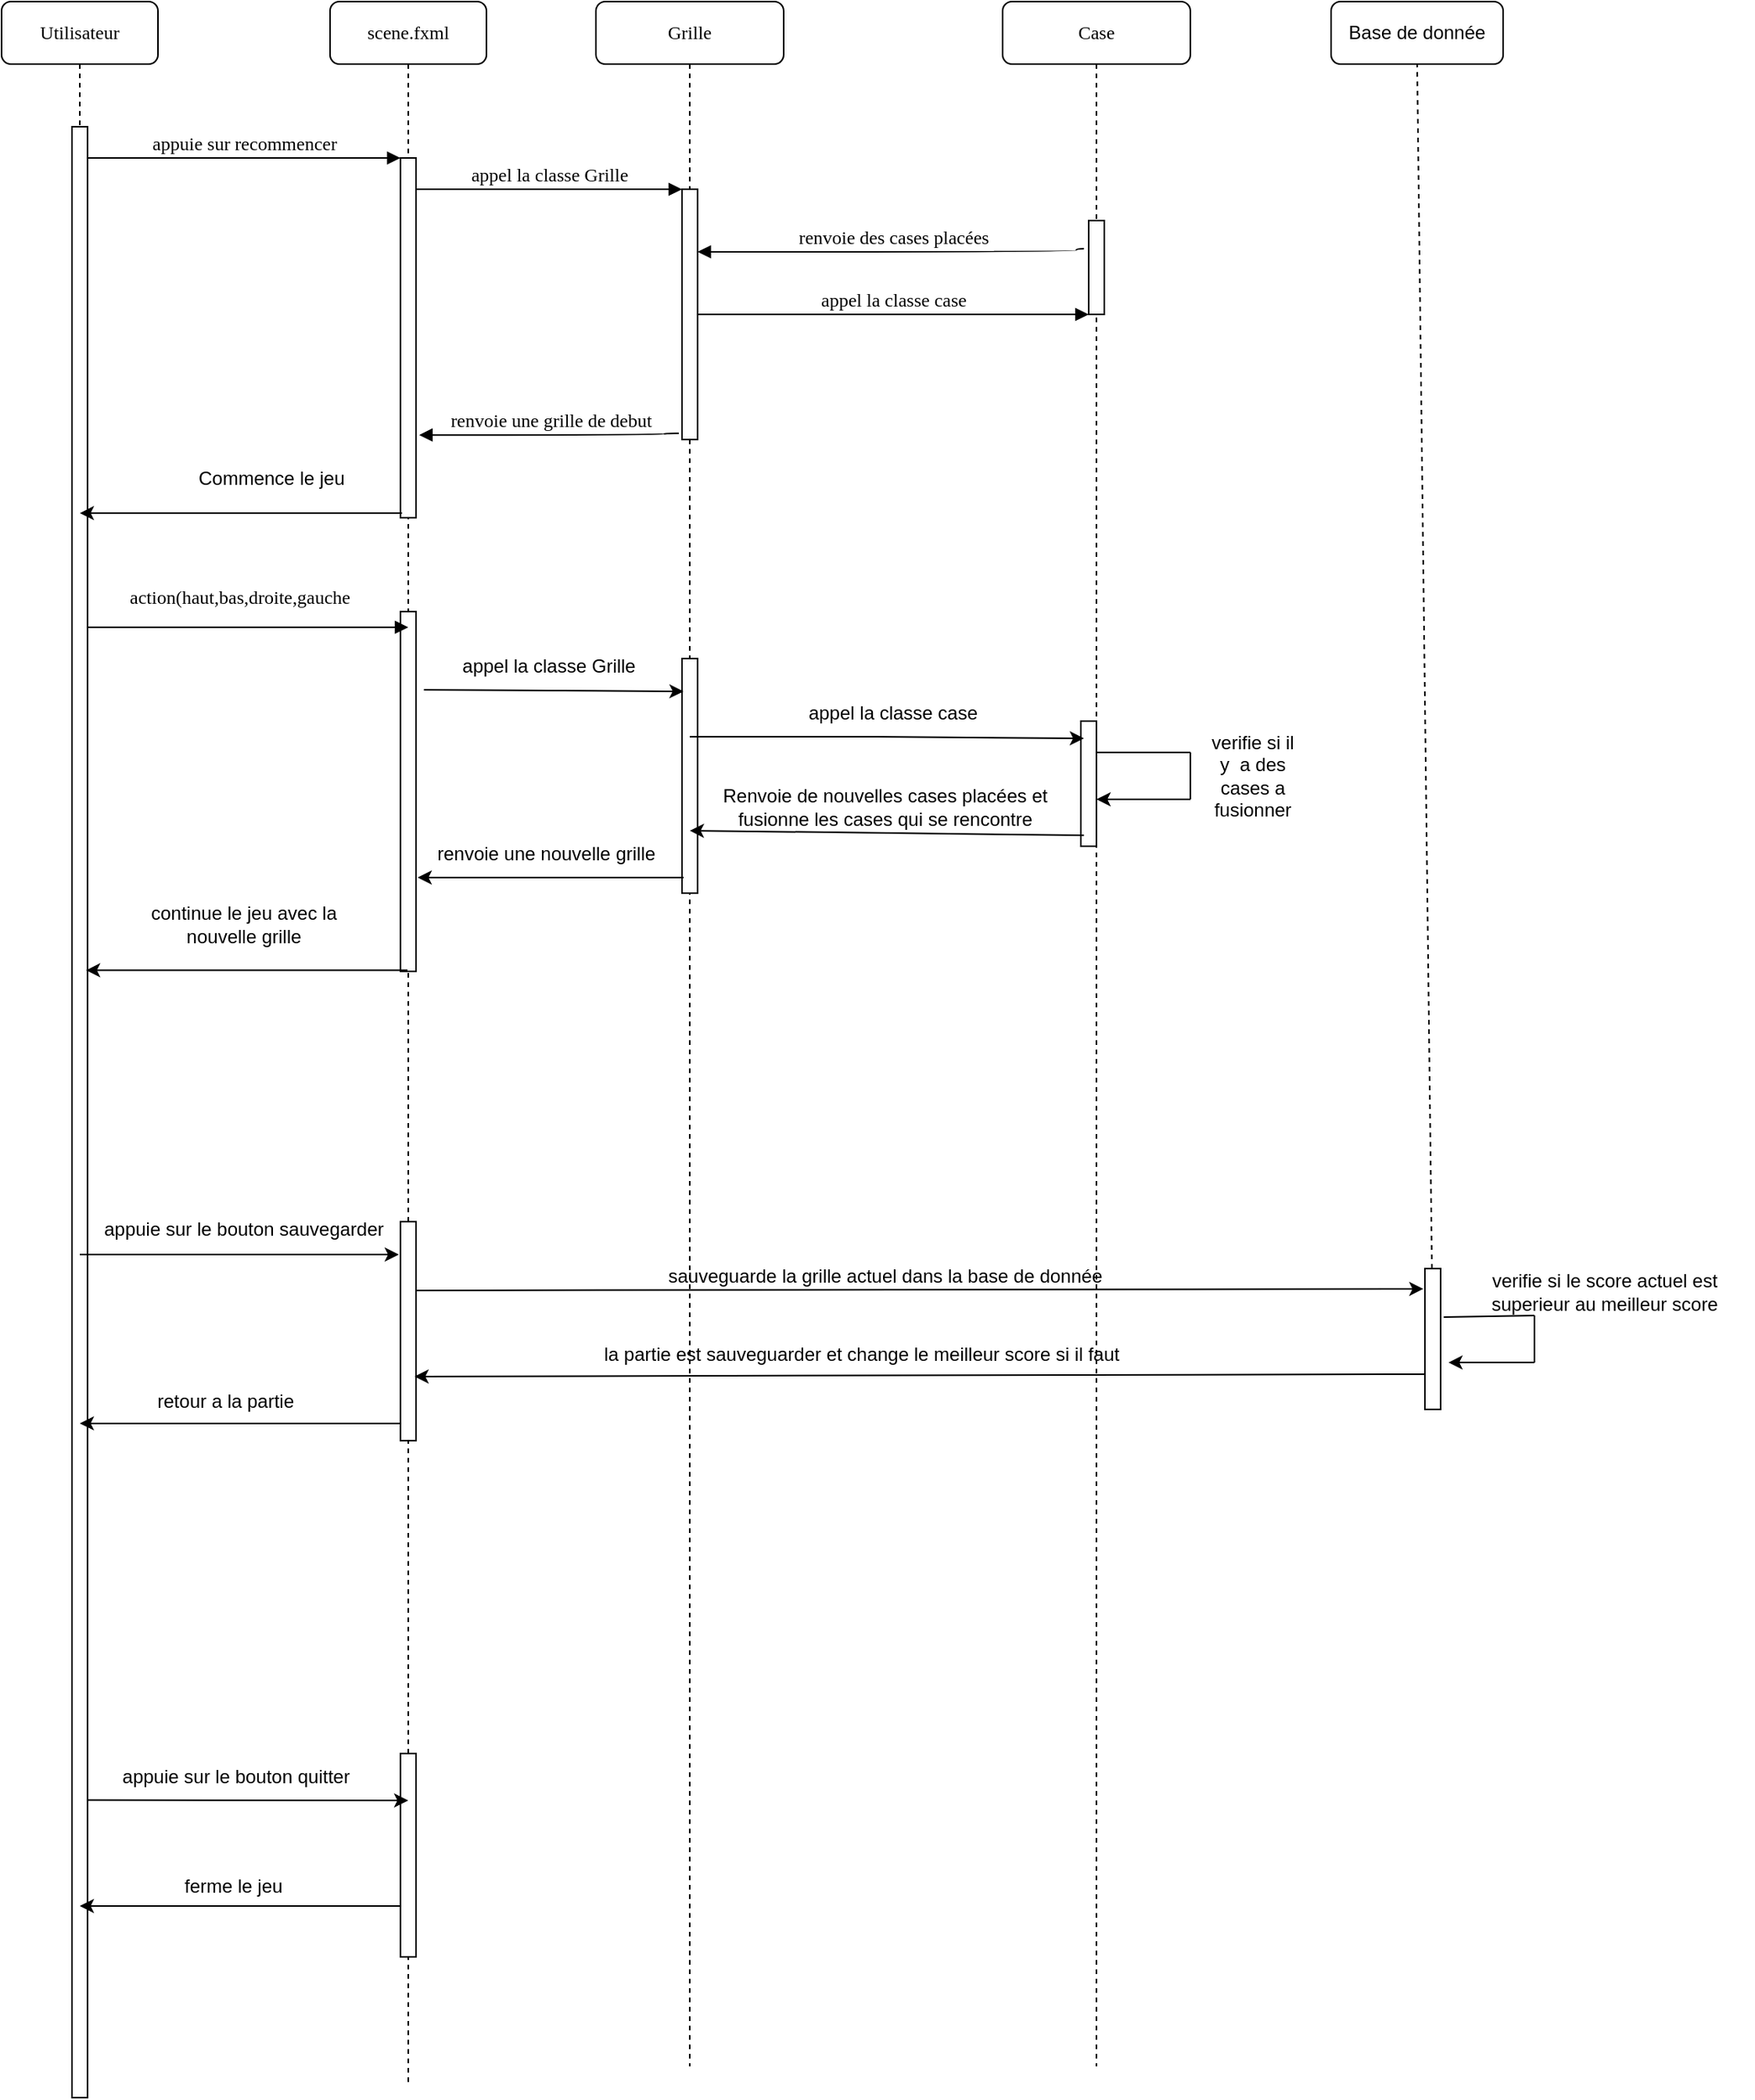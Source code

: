 <mxfile version="20.7.3" type="device"><diagram name="Page-1" id="13e1069c-82ec-6db2-03f1-153e76fe0fe0"><mxGraphModel dx="1246" dy="802" grid="1" gridSize="10" guides="1" tooltips="1" connect="1" arrows="1" fold="1" page="1" pageScale="1" pageWidth="1100" pageHeight="850" background="none" math="0" shadow="0"><root><mxCell id="0"/><mxCell id="1" parent="0"/><mxCell id="7baba1c4bc27f4b0-2" value="&lt;font style=&quot;vertical-align: inherit;&quot;&gt;&lt;font style=&quot;vertical-align: inherit;&quot;&gt;scene.fxml&lt;/font&gt;&lt;/font&gt;" style="shape=umlLifeline;perimeter=lifelinePerimeter;whiteSpace=wrap;html=1;container=1;collapsible=0;recursiveResize=0;outlineConnect=0;rounded=1;shadow=0;comic=0;labelBackgroundColor=none;strokeWidth=1;fontFamily=Verdana;fontSize=12;align=center;" parent="1" vertex="1"><mxGeometry x="270" y="80" width="100" height="620" as="geometry"/></mxCell><mxCell id="7baba1c4bc27f4b0-10" value="" style="html=1;points=[];perimeter=orthogonalPerimeter;rounded=0;shadow=0;comic=0;labelBackgroundColor=none;strokeWidth=1;fontFamily=Verdana;fontSize=12;align=center;" parent="7baba1c4bc27f4b0-2" vertex="1"><mxGeometry x="45" y="100" width="10" height="230" as="geometry"/></mxCell><mxCell id="7baba1c4bc27f4b0-22" value="" style="html=1;points=[];perimeter=orthogonalPerimeter;rounded=0;shadow=0;comic=0;labelBackgroundColor=none;strokeWidth=1;fontFamily=Verdana;fontSize=12;align=center;" parent="7baba1c4bc27f4b0-2" vertex="1"><mxGeometry x="45" y="390" width="10" height="230" as="geometry"/></mxCell><mxCell id="7baba1c4bc27f4b0-3" value="&lt;font style=&quot;vertical-align: inherit;&quot;&gt;&lt;font style=&quot;vertical-align: inherit;&quot;&gt;&lt;font style=&quot;vertical-align: inherit;&quot;&gt;&lt;font style=&quot;vertical-align: inherit;&quot;&gt;Grille&lt;/font&gt;&lt;/font&gt;&lt;/font&gt;&lt;/font&gt;" style="shape=umlLifeline;perimeter=lifelinePerimeter;whiteSpace=wrap;html=1;container=1;collapsible=0;recursiveResize=0;outlineConnect=0;rounded=1;shadow=0;comic=0;labelBackgroundColor=none;strokeWidth=1;fontFamily=Verdana;fontSize=12;align=center;" parent="1" vertex="1"><mxGeometry x="440" y="80" width="120" height="1320" as="geometry"/></mxCell><mxCell id="7baba1c4bc27f4b0-13" value="" style="html=1;points=[];perimeter=orthogonalPerimeter;rounded=0;shadow=0;comic=0;labelBackgroundColor=none;strokeWidth=1;fontFamily=Verdana;fontSize=12;align=center;" parent="7baba1c4bc27f4b0-3" vertex="1"><mxGeometry x="55" y="120" width="10" height="160" as="geometry"/></mxCell><mxCell id="zarb5TzSjqte52p4dzbS-1" value="" style="rounded=0;whiteSpace=wrap;html=1;" vertex="1" parent="7baba1c4bc27f4b0-3"><mxGeometry x="55" y="420" width="10" height="150" as="geometry"/></mxCell><mxCell id="7baba1c4bc27f4b0-4" value="&lt;font style=&quot;vertical-align: inherit;&quot;&gt;&lt;font style=&quot;vertical-align: inherit;&quot;&gt;Case&lt;/font&gt;&lt;/font&gt;" style="shape=umlLifeline;perimeter=lifelinePerimeter;whiteSpace=wrap;html=1;container=1;collapsible=0;recursiveResize=0;outlineConnect=0;rounded=1;shadow=0;comic=0;labelBackgroundColor=none;strokeWidth=1;fontFamily=Verdana;fontSize=12;align=center;" parent="1" vertex="1"><mxGeometry x="700" y="80" width="120" height="1320" as="geometry"/></mxCell><mxCell id="7baba1c4bc27f4b0-16" value="" style="html=1;points=[];perimeter=orthogonalPerimeter;rounded=0;shadow=0;comic=0;labelBackgroundColor=none;strokeWidth=1;fontFamily=Verdana;fontSize=12;align=center;" parent="7baba1c4bc27f4b0-4" vertex="1"><mxGeometry x="55" y="140" width="10" height="60" as="geometry"/></mxCell><mxCell id="zarb5TzSjqte52p4dzbS-4" value="" style="rounded=0;whiteSpace=wrap;html=1;" vertex="1" parent="7baba1c4bc27f4b0-4"><mxGeometry x="50" y="460" width="10" height="80" as="geometry"/></mxCell><mxCell id="7baba1c4bc27f4b0-8" value="&lt;font style=&quot;vertical-align: inherit;&quot;&gt;&lt;font style=&quot;vertical-align: inherit;&quot;&gt;Utilisateur&lt;/font&gt;&lt;/font&gt;" style="shape=umlLifeline;perimeter=lifelinePerimeter;whiteSpace=wrap;html=1;container=1;collapsible=0;recursiveResize=0;outlineConnect=0;rounded=1;shadow=0;comic=0;labelBackgroundColor=none;strokeWidth=1;fontFamily=Verdana;fontSize=12;align=center;" parent="1" vertex="1"><mxGeometry x="60" y="80" width="100" height="1340" as="geometry"/></mxCell><mxCell id="7baba1c4bc27f4b0-9" value="" style="html=1;points=[];perimeter=orthogonalPerimeter;rounded=0;shadow=0;comic=0;labelBackgroundColor=none;strokeWidth=1;fontFamily=Verdana;fontSize=12;align=center;" parent="7baba1c4bc27f4b0-8" vertex="1"><mxGeometry x="45" y="80" width="10" height="1260" as="geometry"/></mxCell><mxCell id="7baba1c4bc27f4b0-17" value="&lt;font style=&quot;vertical-align: inherit;&quot;&gt;&lt;font style=&quot;vertical-align: inherit;&quot;&gt;&lt;font style=&quot;vertical-align: inherit;&quot;&gt;&lt;font style=&quot;vertical-align: inherit;&quot;&gt;&lt;font style=&quot;vertical-align: inherit;&quot;&gt;&lt;font style=&quot;vertical-align: inherit;&quot;&gt;appel la classe case&lt;/font&gt;&lt;/font&gt;&lt;/font&gt;&lt;/font&gt;&lt;/font&gt;&lt;/font&gt;" style="html=1;verticalAlign=bottom;endArrow=block;labelBackgroundColor=none;fontFamily=Verdana;fontSize=12;edgeStyle=elbowEdgeStyle;elbow=vertical;" parent="1" source="7baba1c4bc27f4b0-13" target="7baba1c4bc27f4b0-16" edge="1"><mxGeometry relative="1" as="geometry"><mxPoint x="510" y="220" as="sourcePoint"/><Array as="points"><mxPoint x="500" y="220"/></Array></mxGeometry></mxCell><mxCell id="7baba1c4bc27f4b0-23" value="action(haut,bas,droite,gauche" style="html=1;verticalAlign=bottom;endArrow=block;labelBackgroundColor=none;fontFamily=Verdana;fontSize=12;" parent="1" source="7baba1c4bc27f4b0-9" edge="1"><mxGeometry x="-0.059" y="10" relative="1" as="geometry"><mxPoint x="510" y="420" as="sourcePoint"/><mxPoint x="320" y="480" as="targetPoint"/><Array as="points"><mxPoint x="230" y="480"/></Array><mxPoint as="offset"/></mxGeometry></mxCell><mxCell id="7baba1c4bc27f4b0-11" value="&lt;font style=&quot;vertical-align: inherit;&quot;&gt;&lt;font style=&quot;vertical-align: inherit;&quot;&gt;appuie sur recommencer&lt;/font&gt;&lt;/font&gt;" style="html=1;verticalAlign=bottom;endArrow=block;entryX=0;entryY=0;labelBackgroundColor=none;fontFamily=Verdana;fontSize=12;edgeStyle=elbowEdgeStyle;elbow=vertical;" parent="1" source="7baba1c4bc27f4b0-9" target="7baba1c4bc27f4b0-10" edge="1"><mxGeometry relative="1" as="geometry"><mxPoint x="220" y="190" as="sourcePoint"/></mxGeometry></mxCell><mxCell id="7baba1c4bc27f4b0-14" value="&lt;font style=&quot;vertical-align: inherit;&quot;&gt;&lt;font style=&quot;vertical-align: inherit;&quot;&gt;&lt;font style=&quot;vertical-align: inherit;&quot;&gt;&lt;font style=&quot;vertical-align: inherit;&quot;&gt;appel la classe Grille&lt;/font&gt;&lt;/font&gt;&lt;/font&gt;&lt;/font&gt;" style="html=1;verticalAlign=bottom;endArrow=block;entryX=0;entryY=0;labelBackgroundColor=none;fontFamily=Verdana;fontSize=12;edgeStyle=elbowEdgeStyle;elbow=vertical;" parent="1" source="7baba1c4bc27f4b0-10" target="7baba1c4bc27f4b0-13" edge="1"><mxGeometry relative="1" as="geometry"><mxPoint x="370" y="200" as="sourcePoint"/></mxGeometry></mxCell><mxCell id="7baba1c4bc27f4b0-36" value="&lt;font style=&quot;vertical-align: inherit;&quot;&gt;&lt;font style=&quot;vertical-align: inherit;&quot;&gt;renvoie une grille de debut&lt;/font&gt;&lt;/font&gt;" style="html=1;verticalAlign=bottom;endArrow=block;labelBackgroundColor=none;fontFamily=Verdana;fontSize=12;elbow=vertical;edgeStyle=orthogonalEdgeStyle;curved=1;exitX=-0.2;exitY=0.975;exitDx=0;exitDy=0;exitPerimeter=0;entryX=1.2;entryY=0.77;entryDx=0;entryDy=0;entryPerimeter=0;" parent="1" source="7baba1c4bc27f4b0-13" target="7baba1c4bc27f4b0-10" edge="1"><mxGeometry relative="1" as="geometry"><mxPoint x="610.66" y="349.91" as="sourcePoint"/><mxPoint x="330" y="350" as="targetPoint"/><Array as="points"><mxPoint x="483" y="357"/></Array></mxGeometry></mxCell><mxCell id="7baba1c4bc27f4b0-35" value="&lt;font style=&quot;vertical-align: inherit;&quot;&gt;&lt;font style=&quot;vertical-align: inherit;&quot;&gt;&lt;font style=&quot;vertical-align: inherit;&quot;&gt;&lt;font style=&quot;vertical-align: inherit;&quot;&gt;&lt;font style=&quot;vertical-align: inherit;&quot;&gt;&lt;font style=&quot;vertical-align: inherit;&quot;&gt;&lt;font style=&quot;vertical-align: inherit;&quot;&gt;&lt;font style=&quot;vertical-align: inherit;&quot;&gt;renvoie des cases placées&lt;/font&gt;&lt;/font&gt;&lt;/font&gt;&lt;/font&gt;&lt;/font&gt;&lt;/font&gt;&lt;/font&gt;&lt;/font&gt;" style="html=1;verticalAlign=bottom;endArrow=block;labelBackgroundColor=none;fontFamily=Verdana;fontSize=12;elbow=vertical;edgeStyle=orthogonalEdgeStyle;curved=1;exitX=-0.3;exitY=0.3;exitDx=0;exitDy=0;exitPerimeter=0;" parent="1" source="7baba1c4bc27f4b0-16" edge="1" target="7baba1c4bc27f4b0-13"><mxGeometry relative="1" as="geometry"><mxPoint x="710" y="274" as="sourcePoint"/><mxPoint x="490" y="270" as="targetPoint"/><Array as="points"><mxPoint x="747" y="240"/></Array></mxGeometry></mxCell><mxCell id="mn2kdCZmECDzu3n6K4b4-1" value="" style="endArrow=classic;html=1;rounded=0;exitX=0.1;exitY=0.987;exitDx=0;exitDy=0;exitPerimeter=0;" parent="1" source="7baba1c4bc27f4b0-10" target="7baba1c4bc27f4b0-8" edge="1"><mxGeometry width="50" height="50" relative="1" as="geometry"><mxPoint x="520" y="300" as="sourcePoint"/><mxPoint x="570" y="250" as="targetPoint"/></mxGeometry></mxCell><mxCell id="mn2kdCZmECDzu3n6K4b4-2" value="&lt;font style=&quot;vertical-align: inherit;&quot;&gt;&lt;font style=&quot;vertical-align: inherit;&quot;&gt;Commence le jeu&lt;/font&gt;&lt;/font&gt;" style="text;strokeColor=none;fillColor=none;align=left;verticalAlign=middle;spacingLeft=4;spacingRight=4;overflow=hidden;points=[[0,0.5],[1,0.5]];portConstraint=eastwest;rotatable=0;whiteSpace=wrap;html=1;" parent="1" vertex="1"><mxGeometry x="180" y="370" width="110" height="30" as="geometry"/></mxCell><mxCell id="zarb5TzSjqte52p4dzbS-2" value="" style="endArrow=classic;html=1;rounded=0;entryX=0.1;entryY=0.14;entryDx=0;entryDy=0;entryPerimeter=0;" edge="1" parent="1" target="zarb5TzSjqte52p4dzbS-1"><mxGeometry width="50" height="50" relative="1" as="geometry"><mxPoint x="330" y="520" as="sourcePoint"/><mxPoint x="490" y="520" as="targetPoint"/></mxGeometry></mxCell><mxCell id="zarb5TzSjqte52p4dzbS-3" value="appel la classe Grille" style="text;strokeColor=none;align=center;fillColor=none;html=1;verticalAlign=middle;whiteSpace=wrap;rounded=0;" vertex="1" parent="1"><mxGeometry x="350" y="490" width="120" height="30" as="geometry"/></mxCell><mxCell id="zarb5TzSjqte52p4dzbS-5" value="" style="endArrow=classic;html=1;rounded=0;entryX=0.2;entryY=0.138;entryDx=0;entryDy=0;entryPerimeter=0;" edge="1" parent="1" source="7baba1c4bc27f4b0-3" target="zarb5TzSjqte52p4dzbS-4"><mxGeometry width="50" height="50" relative="1" as="geometry"><mxPoint x="520" y="420" as="sourcePoint"/><mxPoint x="570" y="370" as="targetPoint"/><Array as="points"><mxPoint x="620" y="550"/></Array></mxGeometry></mxCell><mxCell id="zarb5TzSjqte52p4dzbS-6" value="appel la classe case" style="text;strokeColor=none;align=center;fillColor=none;html=1;verticalAlign=middle;whiteSpace=wrap;rounded=0;" vertex="1" parent="1"><mxGeometry x="570" y="520" width="120" height="30" as="geometry"/></mxCell><mxCell id="zarb5TzSjqte52p4dzbS-7" value="" style="endArrow=classic;html=1;rounded=0;exitX=0.2;exitY=0.913;exitDx=0;exitDy=0;exitPerimeter=0;" edge="1" parent="1" source="zarb5TzSjqte52p4dzbS-4"><mxGeometry width="50" height="50" relative="1" as="geometry"><mxPoint x="520" y="510" as="sourcePoint"/><mxPoint x="500" y="610" as="targetPoint"/><Array as="points"/></mxGeometry></mxCell><mxCell id="zarb5TzSjqte52p4dzbS-8" value="Renvoie de nouvelles cases placées et fusionne les cases qui se rencontre" style="text;strokeColor=none;align=center;fillColor=none;html=1;verticalAlign=middle;whiteSpace=wrap;rounded=0;" vertex="1" parent="1"><mxGeometry x="510" y="580" width="230" height="30" as="geometry"/></mxCell><mxCell id="zarb5TzSjqte52p4dzbS-9" value="" style="endArrow=classic;html=1;rounded=0;entryX=1.1;entryY=0.739;entryDx=0;entryDy=0;entryPerimeter=0;exitX=0.1;exitY=0.933;exitDx=0;exitDy=0;exitPerimeter=0;" edge="1" parent="1" source="zarb5TzSjqte52p4dzbS-1" target="7baba1c4bc27f4b0-22"><mxGeometry width="50" height="50" relative="1" as="geometry"><mxPoint x="520" y="780" as="sourcePoint"/><mxPoint x="570" y="730" as="targetPoint"/></mxGeometry></mxCell><mxCell id="zarb5TzSjqte52p4dzbS-10" value="renvoie une nouvelle grille&amp;nbsp;" style="text;strokeColor=none;align=center;fillColor=none;html=1;verticalAlign=middle;whiteSpace=wrap;rounded=0;" vertex="1" parent="1"><mxGeometry x="335" y="610" width="150" height="30" as="geometry"/></mxCell><mxCell id="zarb5TzSjqte52p4dzbS-12" value="" style="endArrow=classic;html=1;rounded=0;entryX=0.9;entryY=0.428;entryDx=0;entryDy=0;entryPerimeter=0;" edge="1" parent="1" source="7baba1c4bc27f4b0-2" target="7baba1c4bc27f4b0-9"><mxGeometry width="50" height="50" relative="1" as="geometry"><mxPoint x="520" y="300" as="sourcePoint"/><mxPoint x="570" y="250" as="targetPoint"/></mxGeometry></mxCell><mxCell id="zarb5TzSjqte52p4dzbS-13" value="continue le jeu avec la nouvelle grille" style="text;strokeColor=none;align=center;fillColor=none;html=1;verticalAlign=middle;whiteSpace=wrap;rounded=0;" vertex="1" parent="1"><mxGeometry x="140" y="640" width="150" height="60" as="geometry"/></mxCell><mxCell id="zarb5TzSjqte52p4dzbS-14" value="Base de donnée" style="rounded=1;whiteSpace=wrap;html=1;" vertex="1" parent="1"><mxGeometry x="910" y="80" width="110" height="40" as="geometry"/></mxCell><mxCell id="zarb5TzSjqte52p4dzbS-16" value="" style="endArrow=none;dashed=1;html=1;rounded=0;entryX=0.5;entryY=1;entryDx=0;entryDy=0;startArrow=none;" edge="1" parent="1" source="zarb5TzSjqte52p4dzbS-18" target="zarb5TzSjqte52p4dzbS-14"><mxGeometry width="50" height="50" relative="1" as="geometry"><mxPoint x="970" y="680" as="sourcePoint"/><mxPoint x="910" y="230" as="targetPoint"/></mxGeometry></mxCell><mxCell id="zarb5TzSjqte52p4dzbS-18" value="" style="rounded=0;whiteSpace=wrap;html=1;" vertex="1" parent="1"><mxGeometry x="970" y="890" width="10" height="90" as="geometry"/></mxCell><mxCell id="zarb5TzSjqte52p4dzbS-20" value="" style="endArrow=none;dashed=1;html=1;rounded=0;startArrow=none;" edge="1" parent="1" source="zarb5TzSjqte52p4dzbS-21"><mxGeometry width="50" height="50" relative="1" as="geometry"><mxPoint x="320" y="1050" as="sourcePoint"/><mxPoint x="320" y="700" as="targetPoint"/></mxGeometry></mxCell><mxCell id="zarb5TzSjqte52p4dzbS-21" value="" style="rounded=0;whiteSpace=wrap;html=1;" vertex="1" parent="1"><mxGeometry x="315" y="860" width="10" height="140" as="geometry"/></mxCell><mxCell id="zarb5TzSjqte52p4dzbS-22" value="" style="endArrow=none;dashed=1;html=1;rounded=0;startArrow=none;" edge="1" parent="1" source="zarb5TzSjqte52p4dzbS-51" target="zarb5TzSjqte52p4dzbS-21"><mxGeometry width="50" height="50" relative="1" as="geometry"><mxPoint x="320" y="1410" as="sourcePoint"/><mxPoint x="320" y="700" as="targetPoint"/></mxGeometry></mxCell><mxCell id="zarb5TzSjqte52p4dzbS-23" value="" style="endArrow=classic;html=1;rounded=0;entryX=-0.1;entryY=0.15;entryDx=0;entryDy=0;entryPerimeter=0;" edge="1" parent="1" source="7baba1c4bc27f4b0-8" target="zarb5TzSjqte52p4dzbS-21"><mxGeometry width="50" height="50" relative="1" as="geometry"><mxPoint x="580" y="890" as="sourcePoint"/><mxPoint x="630" y="840" as="targetPoint"/></mxGeometry></mxCell><mxCell id="zarb5TzSjqte52p4dzbS-24" value="appuie sur le bouton sauvegarder" style="text;strokeColor=none;align=center;fillColor=none;html=1;verticalAlign=middle;whiteSpace=wrap;rounded=0;" vertex="1" parent="1"><mxGeometry x="120" y="850" width="190" height="30" as="geometry"/></mxCell><mxCell id="zarb5TzSjqte52p4dzbS-29" value="" style="endArrow=none;html=1;rounded=0;exitX=1;exitY=0.25;exitDx=0;exitDy=0;" edge="1" parent="1" source="zarb5TzSjqte52p4dzbS-4"><mxGeometry width="50" height="50" relative="1" as="geometry"><mxPoint x="820" y="600" as="sourcePoint"/><mxPoint x="820" y="560" as="targetPoint"/></mxGeometry></mxCell><mxCell id="zarb5TzSjqte52p4dzbS-31" value="" style="endArrow=none;html=1;rounded=0;" edge="1" parent="1"><mxGeometry width="50" height="50" relative="1" as="geometry"><mxPoint x="820" y="590" as="sourcePoint"/><mxPoint x="820" y="560" as="targetPoint"/></mxGeometry></mxCell><mxCell id="zarb5TzSjqte52p4dzbS-32" value="" style="endArrow=classic;html=1;rounded=0;" edge="1" parent="1"><mxGeometry width="50" height="50" relative="1" as="geometry"><mxPoint x="820" y="590" as="sourcePoint"/><mxPoint x="760" y="590" as="targetPoint"/></mxGeometry></mxCell><mxCell id="zarb5TzSjqte52p4dzbS-33" value="verifie si il y&amp;nbsp; a des cases a fusionner" style="text;strokeColor=none;align=center;fillColor=none;html=1;verticalAlign=middle;whiteSpace=wrap;rounded=0;" vertex="1" parent="1"><mxGeometry x="830" y="560" width="60" height="30" as="geometry"/></mxCell><mxCell id="zarb5TzSjqte52p4dzbS-37" value="" style="endArrow=classic;html=1;rounded=0;exitX=1;exitY=0.314;exitDx=0;exitDy=0;exitPerimeter=0;entryX=-0.1;entryY=0.144;entryDx=0;entryDy=0;entryPerimeter=0;" edge="1" parent="1" source="zarb5TzSjqte52p4dzbS-21" target="zarb5TzSjqte52p4dzbS-18"><mxGeometry width="50" height="50" relative="1" as="geometry"><mxPoint x="580" y="820" as="sourcePoint"/><mxPoint x="630" y="770" as="targetPoint"/></mxGeometry></mxCell><mxCell id="zarb5TzSjqte52p4dzbS-38" value="sauveguarde la grille actuel dans la base de donnée" style="text;strokeColor=none;align=center;fillColor=none;html=1;verticalAlign=middle;whiteSpace=wrap;rounded=0;" vertex="1" parent="1"><mxGeometry x="380" y="880" width="490" height="30" as="geometry"/></mxCell><mxCell id="zarb5TzSjqte52p4dzbS-40" value="" style="endArrow=classic;html=1;rounded=0;entryX=0.9;entryY=0.707;entryDx=0;entryDy=0;entryPerimeter=0;exitX=0;exitY=0.75;exitDx=0;exitDy=0;" edge="1" parent="1" source="zarb5TzSjqte52p4dzbS-18" target="zarb5TzSjqte52p4dzbS-21"><mxGeometry width="50" height="50" relative="1" as="geometry"><mxPoint x="580" y="800" as="sourcePoint"/><mxPoint x="630" y="750" as="targetPoint"/></mxGeometry></mxCell><mxCell id="zarb5TzSjqte52p4dzbS-41" value="la partie est sauveguarder et change le meilleur score si il faut" style="text;strokeColor=none;align=center;fillColor=none;html=1;verticalAlign=middle;whiteSpace=wrap;rounded=0;" vertex="1" parent="1"><mxGeometry x="330" y="930" width="560" height="30" as="geometry"/></mxCell><mxCell id="zarb5TzSjqte52p4dzbS-45" value="" style="endArrow=classic;html=1;rounded=0;entryX=1.5;entryY=0.667;entryDx=0;entryDy=0;entryPerimeter=0;" edge="1" parent="1" target="zarb5TzSjqte52p4dzbS-18"><mxGeometry width="50" height="50" relative="1" as="geometry"><mxPoint x="1040" y="950" as="sourcePoint"/><mxPoint x="630" y="780" as="targetPoint"/></mxGeometry></mxCell><mxCell id="zarb5TzSjqte52p4dzbS-46" value="" style="endArrow=none;html=1;rounded=0;" edge="1" parent="1"><mxGeometry width="50" height="50" relative="1" as="geometry"><mxPoint x="1040" y="950" as="sourcePoint"/><mxPoint x="1040" y="920" as="targetPoint"/></mxGeometry></mxCell><mxCell id="zarb5TzSjqte52p4dzbS-47" value="" style="endArrow=none;html=1;rounded=0;exitX=1.2;exitY=0.344;exitDx=0;exitDy=0;exitPerimeter=0;" edge="1" parent="1" source="zarb5TzSjqte52p4dzbS-18"><mxGeometry width="50" height="50" relative="1" as="geometry"><mxPoint x="990" y="920" as="sourcePoint"/><mxPoint x="1040" y="920" as="targetPoint"/></mxGeometry></mxCell><mxCell id="zarb5TzSjqte52p4dzbS-48" value="verifie si le score actuel est superieur au meilleur score" style="text;strokeColor=none;align=center;fillColor=none;html=1;verticalAlign=middle;whiteSpace=wrap;rounded=0;" vertex="1" parent="1"><mxGeometry x="990" y="890" width="190" height="30" as="geometry"/></mxCell><mxCell id="zarb5TzSjqte52p4dzbS-49" value="" style="endArrow=classic;html=1;rounded=0;exitX=0;exitY=0.921;exitDx=0;exitDy=0;exitPerimeter=0;" edge="1" parent="1" source="zarb5TzSjqte52p4dzbS-21" target="7baba1c4bc27f4b0-8"><mxGeometry width="50" height="50" relative="1" as="geometry"><mxPoint x="650" y="770" as="sourcePoint"/><mxPoint x="700" y="720" as="targetPoint"/></mxGeometry></mxCell><mxCell id="zarb5TzSjqte52p4dzbS-50" value="retour a la partie&amp;nbsp;" style="text;strokeColor=none;align=center;fillColor=none;html=1;verticalAlign=middle;whiteSpace=wrap;rounded=0;" vertex="1" parent="1"><mxGeometry x="150" y="960" width="110" height="30" as="geometry"/></mxCell><mxCell id="zarb5TzSjqte52p4dzbS-51" value="" style="rounded=0;whiteSpace=wrap;html=1;" vertex="1" parent="1"><mxGeometry x="315" y="1200" width="10" height="130" as="geometry"/></mxCell><mxCell id="zarb5TzSjqte52p4dzbS-52" value="" style="endArrow=none;dashed=1;html=1;rounded=0;" edge="1" parent="1" target="zarb5TzSjqte52p4dzbS-51"><mxGeometry width="50" height="50" relative="1" as="geometry"><mxPoint x="320" y="1410" as="sourcePoint"/><mxPoint x="320" y="1000" as="targetPoint"/></mxGeometry></mxCell><mxCell id="zarb5TzSjqte52p4dzbS-53" value="" style="endArrow=classic;html=1;rounded=0;exitX=1;exitY=0.849;exitDx=0;exitDy=0;exitPerimeter=0;" edge="1" parent="1" source="7baba1c4bc27f4b0-9"><mxGeometry width="50" height="50" relative="1" as="geometry"><mxPoint x="650" y="1280" as="sourcePoint"/><mxPoint x="320" y="1230" as="targetPoint"/></mxGeometry></mxCell><mxCell id="zarb5TzSjqte52p4dzbS-54" value="" style="endArrow=classic;html=1;rounded=0;exitX=0;exitY=0.75;exitDx=0;exitDy=0;" edge="1" parent="1" source="zarb5TzSjqte52p4dzbS-51" target="7baba1c4bc27f4b0-8"><mxGeometry width="50" height="50" relative="1" as="geometry"><mxPoint x="650" y="1280" as="sourcePoint"/><mxPoint x="700" y="1230" as="targetPoint"/></mxGeometry></mxCell><mxCell id="zarb5TzSjqte52p4dzbS-55" value="appuie sur le bouton quitter" style="text;strokeColor=none;align=center;fillColor=none;html=1;verticalAlign=middle;whiteSpace=wrap;rounded=0;" vertex="1" parent="1"><mxGeometry x="130" y="1200" width="160" height="30" as="geometry"/></mxCell><mxCell id="zarb5TzSjqte52p4dzbS-56" value="ferme le jeu&amp;nbsp;" style="text;strokeColor=none;align=center;fillColor=none;html=1;verticalAlign=middle;whiteSpace=wrap;rounded=0;" vertex="1" parent="1"><mxGeometry x="130" y="1270" width="160" height="30" as="geometry"/></mxCell></root></mxGraphModel></diagram></mxfile>